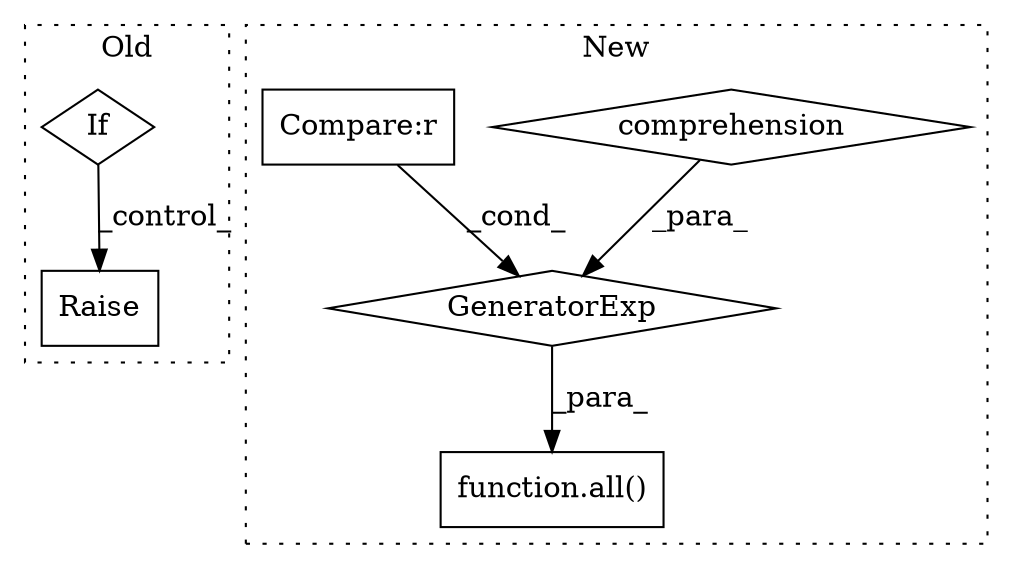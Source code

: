 digraph G {
subgraph cluster0 {
1 [label="Raise" a="91" s="3607" l="6" shape="box"];
5 [label="If" a="96" s="3322" l="0" shape="diamond"];
label = "Old";
style="dotted";
}
subgraph cluster1 {
2 [label="function.all()" a="75" s="3086,3110" l="17,107" shape="box"];
3 [label="comprehension" a="45" s="3166" l="3" shape="diamond"];
4 [label="GeneratorExp" a="55" s="3103" l="7" shape="diamond"];
6 [label="Compare:r" a="40" s="3103" l="50" shape="box"];
label = "New";
style="dotted";
}
3 -> 4 [label="_para_"];
4 -> 2 [label="_para_"];
5 -> 1 [label="_control_"];
6 -> 4 [label="_cond_"];
}